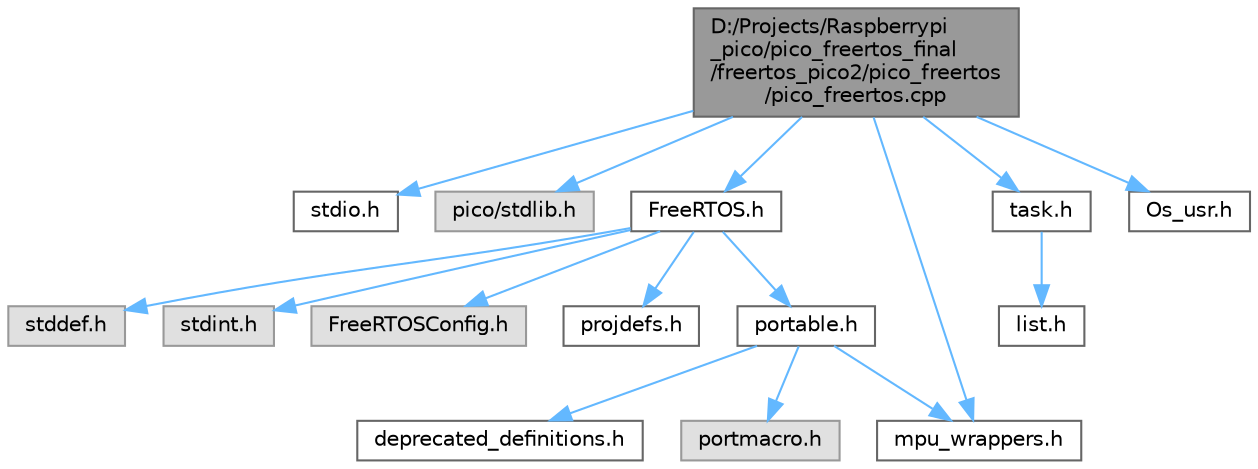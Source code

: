 digraph "D:/Projects/Raspberrypi_pico/pico_freertos_final/freertos_pico2/pico_freertos/pico_freertos.cpp"
{
 // LATEX_PDF_SIZE
  bgcolor="transparent";
  edge [fontname=Helvetica,fontsize=10,labelfontname=Helvetica,labelfontsize=10];
  node [fontname=Helvetica,fontsize=10,shape=box,height=0.2,width=0.4];
  Node1 [id="Node000001",label="D:/Projects/Raspberrypi\l_pico/pico_freertos_final\l/freertos_pico2/pico_freertos\l/pico_freertos.cpp",height=0.2,width=0.4,color="gray40", fillcolor="grey60", style="filled", fontcolor="black",tooltip=" "];
  Node1 -> Node2 [id="edge16_Node000001_Node000002",color="steelblue1",style="solid",tooltip=" "];
  Node2 [id="Node000002",label="stdio.h",height=0.2,width=0.4,color="grey40", fillcolor="white", style="filled",URL="$stdio_8h.html",tooltip=" "];
  Node1 -> Node3 [id="edge17_Node000001_Node000003",color="steelblue1",style="solid",tooltip=" "];
  Node3 [id="Node000003",label="pico/stdlib.h",height=0.2,width=0.4,color="grey60", fillcolor="#E0E0E0", style="filled",tooltip=" "];
  Node1 -> Node4 [id="edge18_Node000001_Node000004",color="steelblue1",style="solid",tooltip=" "];
  Node4 [id="Node000004",label="FreeRTOS.h",height=0.2,width=0.4,color="grey40", fillcolor="white", style="filled",URL="$_free_r_t_o_s_8h.html",tooltip=" "];
  Node4 -> Node5 [id="edge19_Node000004_Node000005",color="steelblue1",style="solid",tooltip=" "];
  Node5 [id="Node000005",label="stddef.h",height=0.2,width=0.4,color="grey60", fillcolor="#E0E0E0", style="filled",tooltip=" "];
  Node4 -> Node6 [id="edge20_Node000004_Node000006",color="steelblue1",style="solid",tooltip=" "];
  Node6 [id="Node000006",label="stdint.h",height=0.2,width=0.4,color="grey60", fillcolor="#E0E0E0", style="filled",tooltip=" "];
  Node4 -> Node7 [id="edge21_Node000004_Node000007",color="steelblue1",style="solid",tooltip=" "];
  Node7 [id="Node000007",label="FreeRTOSConfig.h",height=0.2,width=0.4,color="grey60", fillcolor="#E0E0E0", style="filled",tooltip=" "];
  Node4 -> Node8 [id="edge22_Node000004_Node000008",color="steelblue1",style="solid",tooltip=" "];
  Node8 [id="Node000008",label="projdefs.h",height=0.2,width=0.4,color="grey40", fillcolor="white", style="filled",URL="$projdefs_8h.html",tooltip=" "];
  Node4 -> Node9 [id="edge23_Node000004_Node000009",color="steelblue1",style="solid",tooltip=" "];
  Node9 [id="Node000009",label="portable.h",height=0.2,width=0.4,color="grey40", fillcolor="white", style="filled",URL="$portable_8h.html",tooltip=" "];
  Node9 -> Node10 [id="edge24_Node000009_Node000010",color="steelblue1",style="solid",tooltip=" "];
  Node10 [id="Node000010",label="deprecated_definitions.h",height=0.2,width=0.4,color="grey40", fillcolor="white", style="filled",URL="$deprecated__definitions_8h.html",tooltip=" "];
  Node9 -> Node11 [id="edge25_Node000009_Node000011",color="steelblue1",style="solid",tooltip=" "];
  Node11 [id="Node000011",label="portmacro.h",height=0.2,width=0.4,color="grey60", fillcolor="#E0E0E0", style="filled",tooltip=" "];
  Node9 -> Node12 [id="edge26_Node000009_Node000012",color="steelblue1",style="solid",tooltip=" "];
  Node12 [id="Node000012",label="mpu_wrappers.h",height=0.2,width=0.4,color="grey40", fillcolor="white", style="filled",URL="$mpu__wrappers_8h.html",tooltip=" "];
  Node1 -> Node12 [id="edge27_Node000001_Node000012",color="steelblue1",style="solid",tooltip=" "];
  Node1 -> Node13 [id="edge28_Node000001_Node000013",color="steelblue1",style="solid",tooltip=" "];
  Node13 [id="Node000013",label="task.h",height=0.2,width=0.4,color="grey40", fillcolor="white", style="filled",URL="$task_8h.html",tooltip=" "];
  Node13 -> Node14 [id="edge29_Node000013_Node000014",color="steelblue1",style="solid",tooltip=" "];
  Node14 [id="Node000014",label="list.h",height=0.2,width=0.4,color="grey40", fillcolor="white", style="filled",URL="$list_8h.html",tooltip=" "];
  Node1 -> Node15 [id="edge30_Node000001_Node000015",color="steelblue1",style="solid",tooltip=" "];
  Node15 [id="Node000015",label="Os_usr.h",height=0.2,width=0.4,color="grey40", fillcolor="white", style="filled",URL="$_os__usr_8h.html",tooltip=" "];
}
